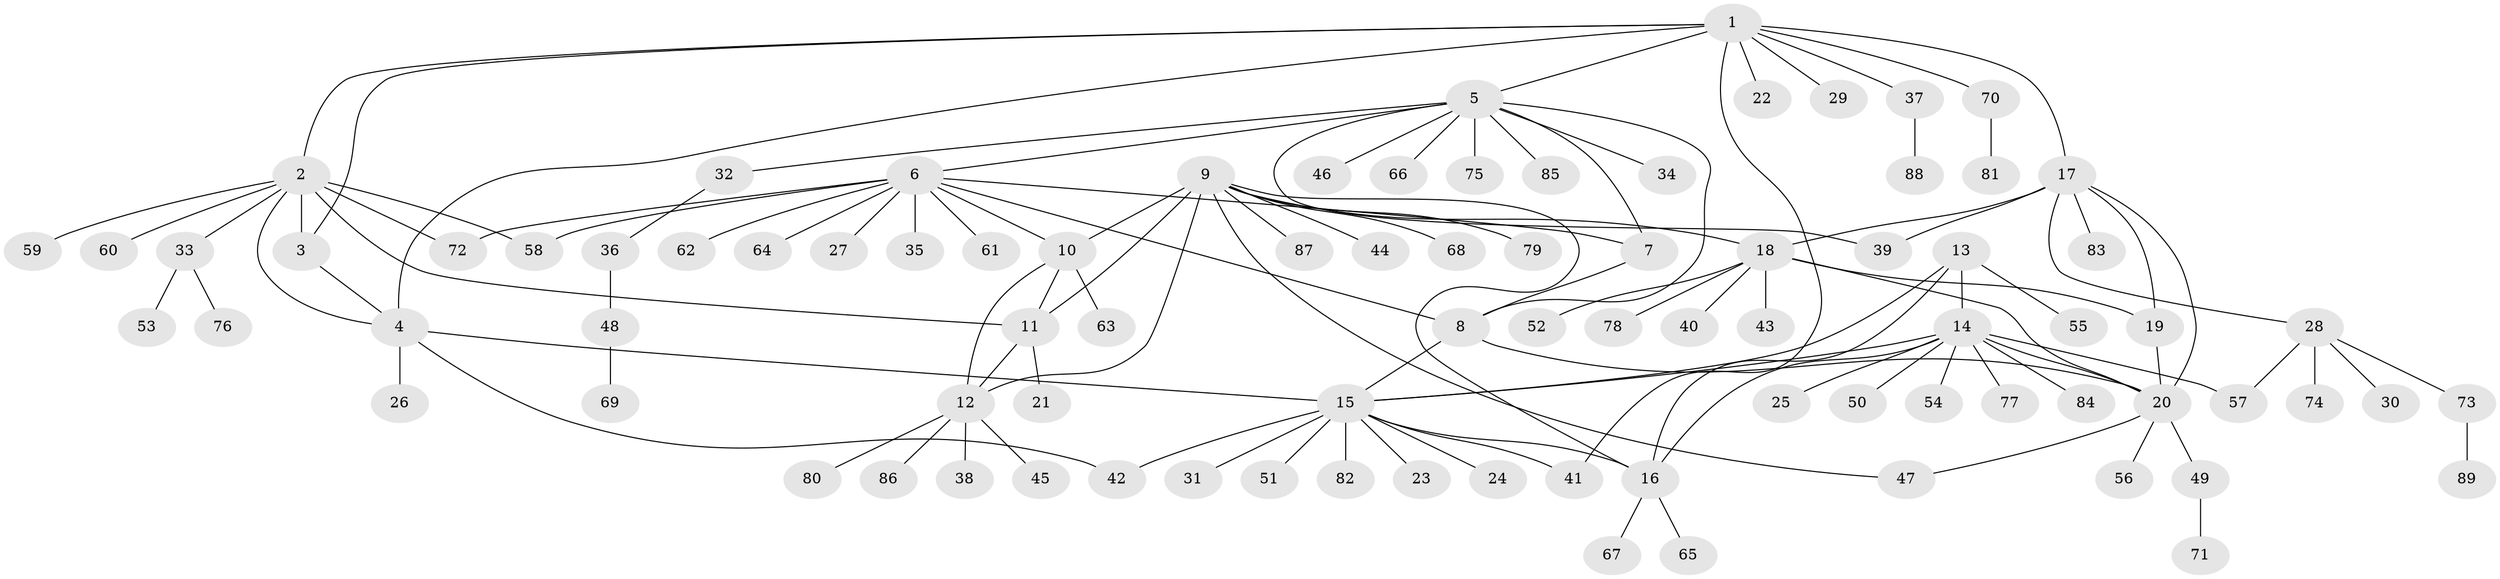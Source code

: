 // coarse degree distribution, {10: 0.016129032258064516, 9: 0.03225806451612903, 3: 0.03225806451612903, 5: 0.06451612903225806, 11: 0.03225806451612903, 13: 0.016129032258064516, 8: 0.016129032258064516, 4: 0.03225806451612903, 7: 0.016129032258064516, 1: 0.6129032258064516, 2: 0.12903225806451613}
// Generated by graph-tools (version 1.1) at 2025/19/03/04/25 18:19:31]
// undirected, 89 vertices, 116 edges
graph export_dot {
graph [start="1"]
  node [color=gray90,style=filled];
  1;
  2;
  3;
  4;
  5;
  6;
  7;
  8;
  9;
  10;
  11;
  12;
  13;
  14;
  15;
  16;
  17;
  18;
  19;
  20;
  21;
  22;
  23;
  24;
  25;
  26;
  27;
  28;
  29;
  30;
  31;
  32;
  33;
  34;
  35;
  36;
  37;
  38;
  39;
  40;
  41;
  42;
  43;
  44;
  45;
  46;
  47;
  48;
  49;
  50;
  51;
  52;
  53;
  54;
  55;
  56;
  57;
  58;
  59;
  60;
  61;
  62;
  63;
  64;
  65;
  66;
  67;
  68;
  69;
  70;
  71;
  72;
  73;
  74;
  75;
  76;
  77;
  78;
  79;
  80;
  81;
  82;
  83;
  84;
  85;
  86;
  87;
  88;
  89;
  1 -- 2;
  1 -- 3;
  1 -- 4;
  1 -- 5;
  1 -- 17;
  1 -- 22;
  1 -- 29;
  1 -- 37;
  1 -- 41;
  1 -- 70;
  2 -- 3;
  2 -- 4;
  2 -- 11;
  2 -- 33;
  2 -- 58;
  2 -- 59;
  2 -- 60;
  2 -- 72;
  3 -- 4;
  4 -- 15;
  4 -- 26;
  4 -- 42;
  5 -- 6;
  5 -- 7;
  5 -- 8;
  5 -- 32;
  5 -- 34;
  5 -- 39;
  5 -- 46;
  5 -- 66;
  5 -- 75;
  5 -- 85;
  6 -- 7;
  6 -- 8;
  6 -- 10;
  6 -- 27;
  6 -- 35;
  6 -- 58;
  6 -- 61;
  6 -- 62;
  6 -- 64;
  6 -- 72;
  7 -- 8;
  8 -- 15;
  8 -- 20;
  9 -- 10;
  9 -- 11;
  9 -- 12;
  9 -- 16;
  9 -- 18;
  9 -- 44;
  9 -- 47;
  9 -- 68;
  9 -- 79;
  9 -- 87;
  10 -- 11;
  10 -- 12;
  10 -- 63;
  11 -- 12;
  11 -- 21;
  12 -- 38;
  12 -- 45;
  12 -- 80;
  12 -- 86;
  13 -- 14;
  13 -- 15;
  13 -- 16;
  13 -- 55;
  14 -- 15;
  14 -- 16;
  14 -- 20;
  14 -- 25;
  14 -- 50;
  14 -- 54;
  14 -- 57;
  14 -- 77;
  14 -- 84;
  15 -- 16;
  15 -- 23;
  15 -- 24;
  15 -- 31;
  15 -- 41;
  15 -- 42;
  15 -- 51;
  15 -- 82;
  16 -- 65;
  16 -- 67;
  17 -- 18;
  17 -- 19;
  17 -- 20;
  17 -- 28;
  17 -- 39;
  17 -- 83;
  18 -- 19;
  18 -- 20;
  18 -- 40;
  18 -- 43;
  18 -- 52;
  18 -- 78;
  19 -- 20;
  20 -- 47;
  20 -- 49;
  20 -- 56;
  28 -- 30;
  28 -- 57;
  28 -- 73;
  28 -- 74;
  32 -- 36;
  33 -- 53;
  33 -- 76;
  36 -- 48;
  37 -- 88;
  48 -- 69;
  49 -- 71;
  70 -- 81;
  73 -- 89;
}
